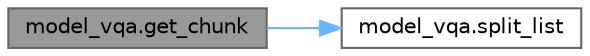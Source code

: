 digraph "model_vqa.get_chunk"
{
 // LATEX_PDF_SIZE
  bgcolor="transparent";
  edge [fontname=Helvetica,fontsize=10,labelfontname=Helvetica,labelfontsize=10];
  node [fontname=Helvetica,fontsize=10,shape=box,height=0.2,width=0.4];
  rankdir="LR";
  Node1 [id="Node000001",label="model_vqa.get_chunk",height=0.2,width=0.4,color="gray40", fillcolor="grey60", style="filled", fontcolor="black",tooltip=" "];
  Node1 -> Node2 [id="edge2_Node000001_Node000002",color="steelblue1",style="solid",tooltip=" "];
  Node2 [id="Node000002",label="model_vqa.split_list",height=0.2,width=0.4,color="grey40", fillcolor="white", style="filled",URL="$namespacemodel__vqa.html#a914c6d77d2013c6f813922102ad1cf87",tooltip=" "];
}
